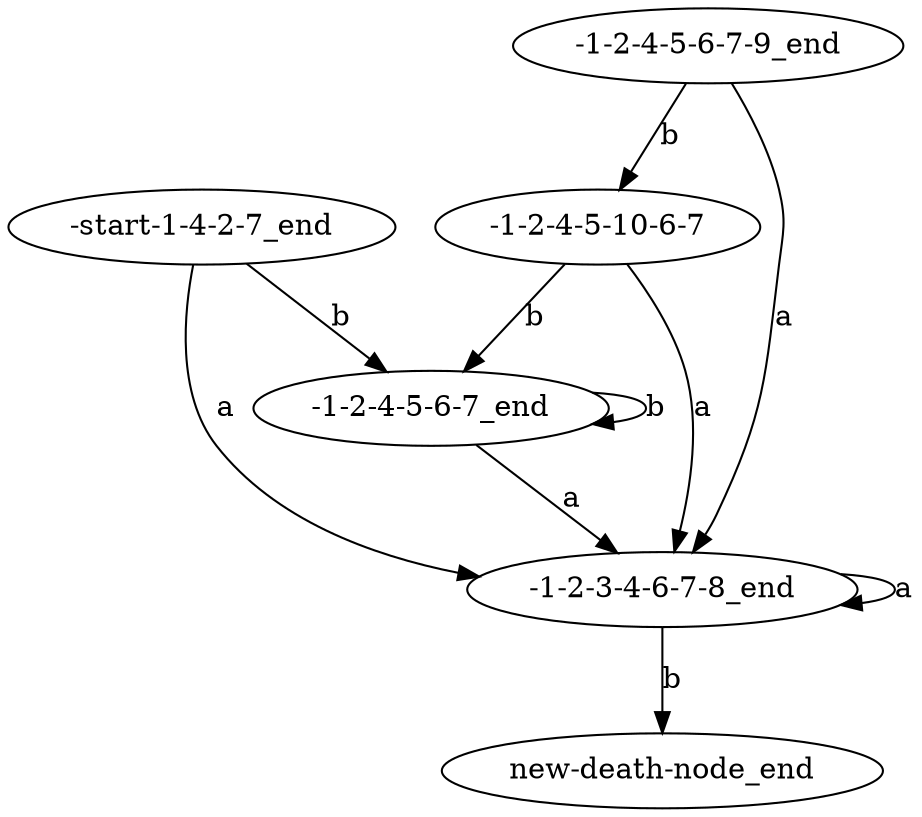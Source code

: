 digraph {
	"-start-1-4-2-7_end" ;
	"-1-2-3-4-6-7-8_end" ;
	"-1-2-4-5-6-7_end" ;
	"-1-2-4-5-6-7-9_end" ;
	"-1-2-4-5-10-6-7" ;
	"new-death-node_end" ;
	"-start-1-4-2-7_end" -> "-1-2-3-4-6-7-8_end" ["label"="a"];
	"-start-1-4-2-7_end" -> "-1-2-4-5-6-7_end" ["label"="b"];
	"-1-2-4-5-6-7_end" -> "-1-2-3-4-6-7-8_end" ["label"="a"];
	"-1-2-4-5-6-7_end" -> "-1-2-4-5-6-7_end" ["label"="b"];
	"-1-2-3-4-6-7-8_end" -> "-1-2-3-4-6-7-8_end" ["label"="a"];
	"-1-2-4-5-6-7-9_end" -> "-1-2-3-4-6-7-8_end" ["label"="a"];
	"-1-2-4-5-6-7-9_end" -> "-1-2-4-5-10-6-7" ["label"="b"];
	"-1-2-4-5-10-6-7" -> "-1-2-3-4-6-7-8_end" ["label"="a"];
	"-1-2-4-5-10-6-7" -> "-1-2-4-5-6-7_end" ["label"="b"];
	"-1-2-3-4-6-7-8_end" -> "new-death-node_end" ["label"="b"];
}

